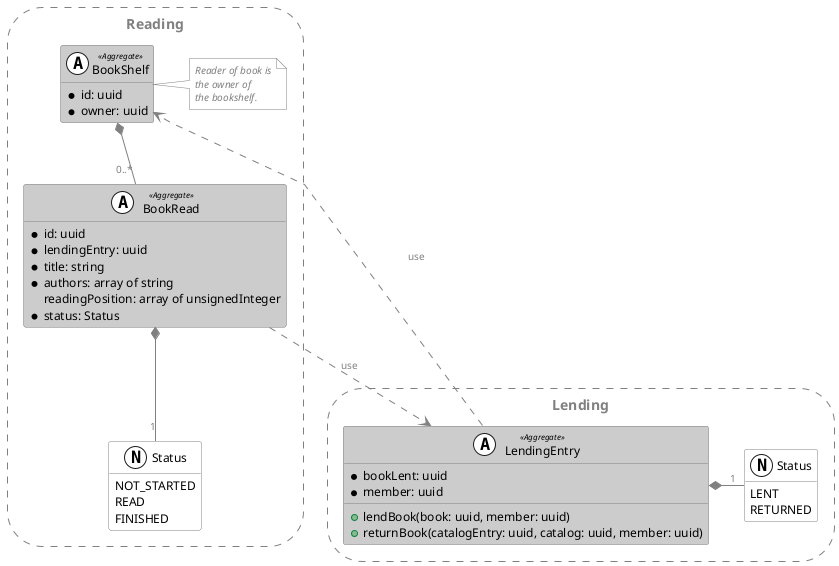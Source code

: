 @startuml
'https://plantuml.com/class-diagram

@startuml
'https://plantuml.com/class-diagram

'left to right direction
top to bottom direction
hide empty members
skinparam linetype polyline
allowmixing


skinparam class {
    backgroundcolor #FFFFFF
    backgroundcolor<<Aggregate>> #CCCCCC
    backgroundcolor<<Entity>> #DDDDDD
    backgroundcolor<<Value Object>> #EEEEEE

    bordercolor grey
    fontcolor black
    fontcolor<<Aggregate>> black
    fontcolor<<Entity>> balck
    fontcolor<<Value Object>> black

    attributefontcolor black
    attributefontsize 12
    attributefontcolor<<Aggregate>> black

    stereotypefontcolor black
    stereotypefontsize 8


}

skinparam arrow {
    color grey
    fontcolor grey
    fontsize 10
}

skinparam storage {
    backgroundcolor white
    bordercolor grey
    borderstyle dashed
    fontcolor grey
}

skinparam note {
    backgroundcolor white
    fontcolor grey
    fontstyle italic
    fontsize 10
    bordercolor grey

}


storage Reading {
    class "BookRead" as bookRead <<(A, #FFFFFF) Aggregate>> {
        *id: uuid
        *lendingEntry: uuid
        *title: string
        *authors: array of string
        readingPosition: array of unsignedInteger
        * status: Status
    }

    class "BookShelf" as bookShelf <<(A, #FFFFFF) Aggregate>> {
        * id: uuid
        * owner: uuid
    }

    note right  {
        Reader of book is
        the owner of
        the bookshelf.
    }

    enum "Status" as statusBookRead <<(N, #FFFFFF)>> {
        NOT_STARTED
        READ
        FINISHED
    }

    bookShelf *--"0..*" bookRead
    bookRead *--"1" statusBookRead

}

storage Lending {
    class "LendingEntry" as lendingEntry <<(A, #FFFFFF) Aggregate>>{
        * bookLent: uuid
        * member: uuid
        + lendBook(book: uuid, member: uuid)
        + returnBook(catalogEntry: uuid, catalog: uuid, member: uuid)
    }

    enum "Status" as statusLending <<(N, #FFFFFF)>> {
        LENT
        RETURNED
    }

    lendingEntry *-"1" statusLending
}


bookRead ..> lendingEntry : use

lendingEntry ..> bookShelf : use


@enduml

@enduml